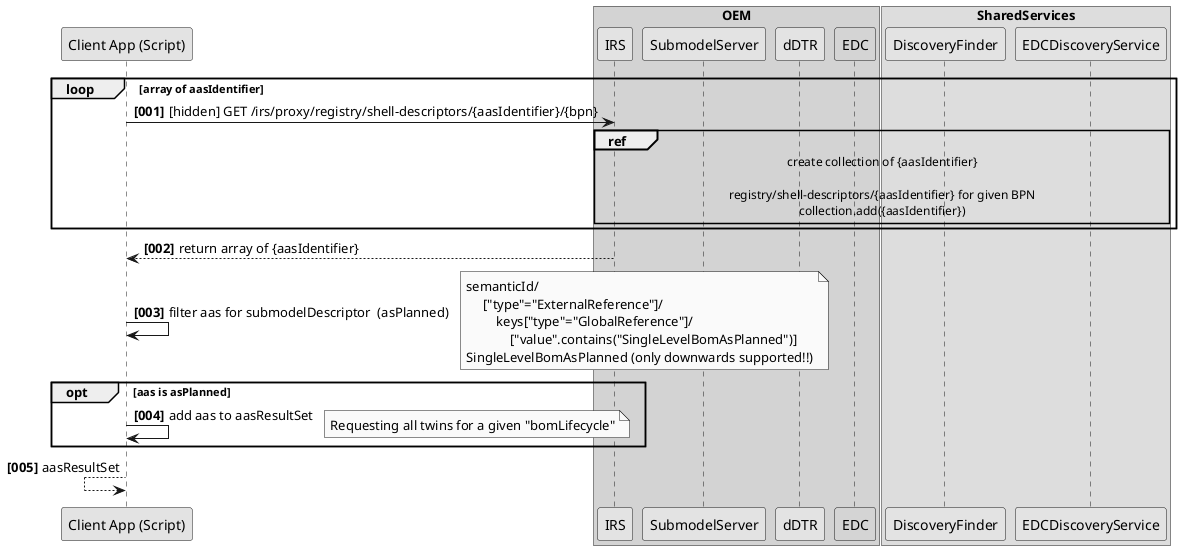 @startuml
skinparam monochrome true
skinparam shadowing false
skinparam defaultFontName "Architects daughter"

autonumber "<b>[000]"

participant "Client App (Script)" as Client

box "OEM" #LightGrey
    participant IRS as IRS
    participant SubmodelServer as SubmodelServer
    participant dDTR as dDTR
    participant EDC as EDC #99FF99
end box


box SharedServices
    participant DiscoveryFinder as DiscoveryFinder
    participant EDCDiscoveryService as EDCDiscoveryService
end box


loop array of aasIdentifier
    Client -> IRS : [hidden] GET /irs/proxy/registry/shell-descriptors/{aasIdentifier}/{bpn}
    ref over IRS, DiscoveryFinder, EDCDiscoveryService, EDC, dDTR
        create collection of {aasIdentifier}

        registry/shell-descriptors/{aasIdentifier} for given BPN
        collection.add({aasIdentifier})
    end
end loop


Client <-- IRS : return array of {aasIdentifier}

Client -> Client :  filter aas for submodelDescriptor  (asPlanned)
        note right
               semanticId/
                    ["type"="ExternalReference"]/
                        keys["type"="GlobalReference"]/
                            ["value".contains("SingleLevelBomAsPlanned")]
               SingleLevelBomAsPlanned (only downwards supported!!)
        end note

opt aas is asPlanned

     Client -> Client : add aas to aasResultSet
     note right
                 Requesting all twins for a given "bomLifecycle"
     end note

end opt

Client <-- Client : aasResultSet


@enduml